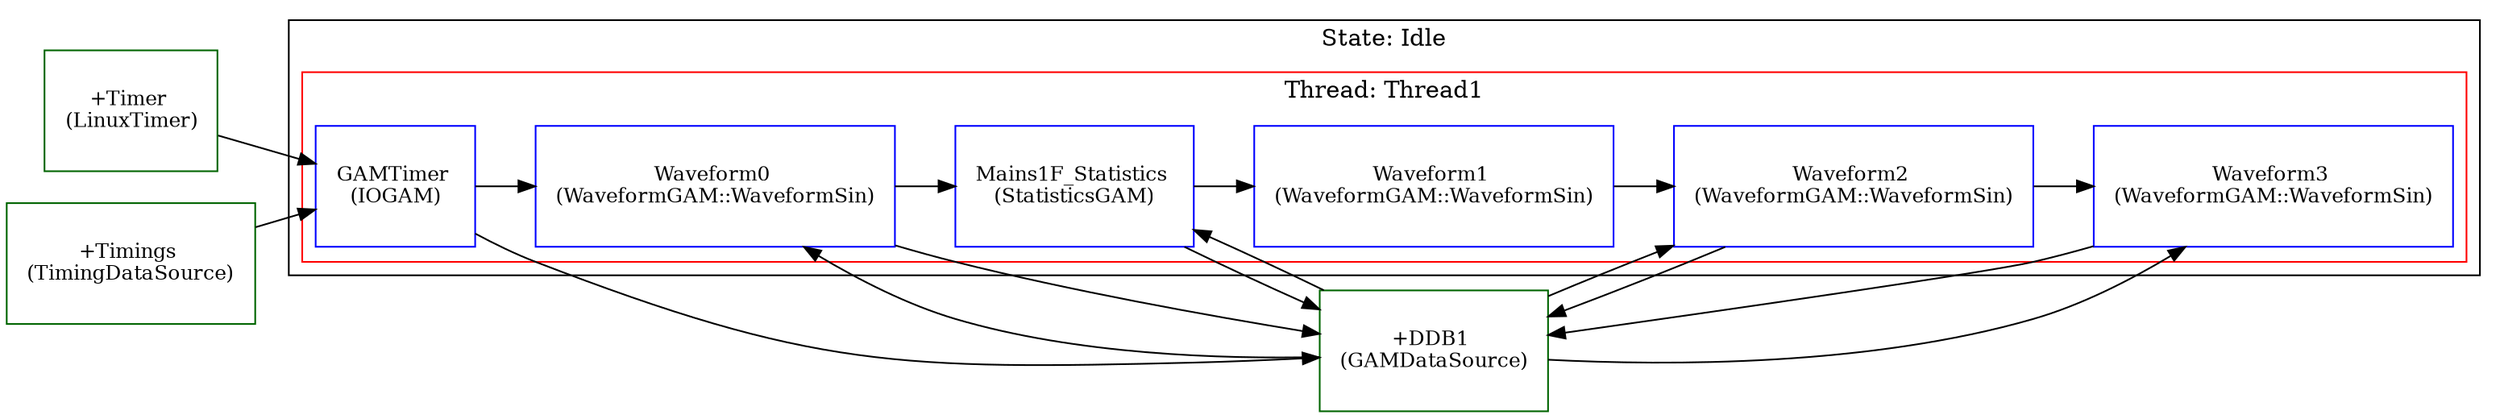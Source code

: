 digraph G {
rankdir=LR
concentrate=true
"Idle.Thread1.GAMTimer" [shape=record, style=filled, fillcolor=white, color=blue,label=<<TABLE border="0" cellborder="0"><TR><TD width="60" height="60"><font point-size="12">GAMTimer <BR/>(IOGAM)</font></TD></TR></TABLE>>]
"Idle.Thread1.Waveform0" [shape=record, style=filled, fillcolor=white, color=blue,label=<<TABLE border="0" cellborder="0"><TR><TD width="60" height="60"><font point-size="12">Waveform0 <BR/>(WaveformGAM::WaveformSin)</font></TD></TR></TABLE>>]
"Idle.Thread1.Mains1F_Statistics" [shape=record, style=filled, fillcolor=white, color=blue,label=<<TABLE border="0" cellborder="0"><TR><TD width="60" height="60"><font point-size="12">Mains1F_Statistics <BR/>(StatisticsGAM)</font></TD></TR></TABLE>>]
"Idle.Thread1.Waveform1" [shape=record, style=filled, fillcolor=white, color=blue,label=<<TABLE border="0" cellborder="0"><TR><TD width="60" height="60"><font point-size="12">Waveform1 <BR/>(WaveformGAM::WaveformSin)</font></TD></TR></TABLE>>]
"Idle.Thread1.Waveform2" [shape=record, style=filled, fillcolor=white, color=blue,label=<<TABLE border="0" cellborder="0"><TR><TD width="60" height="60"><font point-size="12">Waveform2 <BR/>(WaveformGAM::WaveformSin)</font></TD></TR></TABLE>>]
"Idle.Thread1.Waveform3" [shape=record, style=filled, fillcolor=white, color=blue,label=<<TABLE border="0" cellborder="0"><TR><TD width="60" height="60"><font point-size="12">Waveform3 <BR/>(WaveformGAM::WaveformSin)</font></TD></TR></TABLE>>]
subgraph cluster_Idle {
label = "State: Idle"
subgraph cluster_Idle_Thread1 {
label = "Thread: Thread1"
color= "red"
"Idle.Thread1.GAMTimer"->"Idle.Thread1.Waveform0"->"Idle.Thread1.Mains1F_Statistics"->"Idle.Thread1.Waveform1"->"Idle.Thread1.Waveform2"->"Idle.Thread1.Waveform3"
}
}
"+Timer"->"Idle.Thread1.GAMTimer"
"+Timings"->"Idle.Thread1.GAMTimer"
"Idle.Thread1.GAMTimer"->"+DDB1"
"+DDB1"->"Idle.Thread1.Waveform0"
"Idle.Thread1.Waveform0"->"+DDB1"
"+DDB1"->"Idle.Thread1.Mains1F_Statistics"
"Idle.Thread1.Mains1F_Statistics"->"+DDB1"
"+DDB1"->"Idle.Thread1.Waveform1"
"Idle.Thread1.Waveform1"->"+DDB1"
"+DDB1"->"Idle.Thread1.Waveform2"
"Idle.Thread1.Waveform2"->"+DDB1"
"+DDB1"->"Idle.Thread1.Waveform3"
"Idle.Thread1.Waveform3"->"+DDB1"
"+Timer" [shape=record, style=filled, fillcolor=white, color=darkgreen,label=<<TABLE border="0" cellborder="0"><TR><TD width="60" height="60"><font point-size="12">+Timer <BR/>(LinuxTimer)</font></TD></TR></TABLE>>]
"+Timings" [shape=record, style=filled, fillcolor=white, color=darkgreen,label=<<TABLE border="0" cellborder="0"><TR><TD width="60" height="60"><font point-size="12">+Timings <BR/>(TimingDataSource)</font></TD></TR></TABLE>>]
"+DDB1" [shape=record, style=filled, fillcolor=white, color=darkgreen,label=<<TABLE border="0" cellborder="0"><TR><TD width="60" height="60"><font point-size="12">+DDB1 <BR/>(GAMDataSource)</font></TD></TR></TABLE>>]
"+DDB1" [shape=record, style=filled, fillcolor=white, color=darkgreen,label=<<TABLE border="0" cellborder="0"><TR><TD width="60" height="60"><font point-size="12">+DDB1 <BR/>(GAMDataSource)</font></TD></TR></TABLE>>]
"+DDB1" [shape=record, style=filled, fillcolor=white, color=darkgreen,label=<<TABLE border="0" cellborder="0"><TR><TD width="60" height="60"><font point-size="12">+DDB1 <BR/>(GAMDataSource)</font></TD></TR></TABLE>>]
"+DDB1" [shape=record, style=filled, fillcolor=white, color=darkgreen,label=<<TABLE border="0" cellborder="0"><TR><TD width="60" height="60"><font point-size="12">+DDB1 <BR/>(GAMDataSource)</font></TD></TR></TABLE>>]
"+DDB1" [shape=record, style=filled, fillcolor=white, color=darkgreen,label=<<TABLE border="0" cellborder="0"><TR><TD width="60" height="60"><font point-size="12">+DDB1 <BR/>(GAMDataSource)</font></TD></TR></TABLE>>]
"+DDB1" [shape=record, style=filled, fillcolor=white, color=darkgreen,label=<<TABLE border="0" cellborder="0"><TR><TD width="60" height="60"><font point-size="12">+DDB1 <BR/>(GAMDataSource)</font></TD></TR></TABLE>>]
"+DDB1" [shape=record, style=filled, fillcolor=white, color=darkgreen,label=<<TABLE border="0" cellborder="0"><TR><TD width="60" height="60"><font point-size="12">+DDB1 <BR/>(GAMDataSource)</font></TD></TR></TABLE>>]
"+DDB1" [shape=record, style=filled, fillcolor=white, color=darkgreen,label=<<TABLE border="0" cellborder="0"><TR><TD width="60" height="60"><font point-size="12">+DDB1 <BR/>(GAMDataSource)</font></TD></TR></TABLE>>]
"+DDB1" [shape=record, style=filled, fillcolor=white, color=darkgreen,label=<<TABLE border="0" cellborder="0"><TR><TD width="60" height="60"><font point-size="12">+DDB1 <BR/>(GAMDataSource)</font></TD></TR></TABLE>>]
"+DDB1" [shape=record, style=filled, fillcolor=white, color=darkgreen,label=<<TABLE border="0" cellborder="0"><TR><TD width="60" height="60"><font point-size="12">+DDB1 <BR/>(GAMDataSource)</font></TD></TR></TABLE>>]
"+DDB1" [shape=record, style=filled, fillcolor=white, color=darkgreen,label=<<TABLE border="0" cellborder="0"><TR><TD width="60" height="60"><font point-size="12">+DDB1 <BR/>(GAMDataSource)</font></TD></TR></TABLE>>]
}
